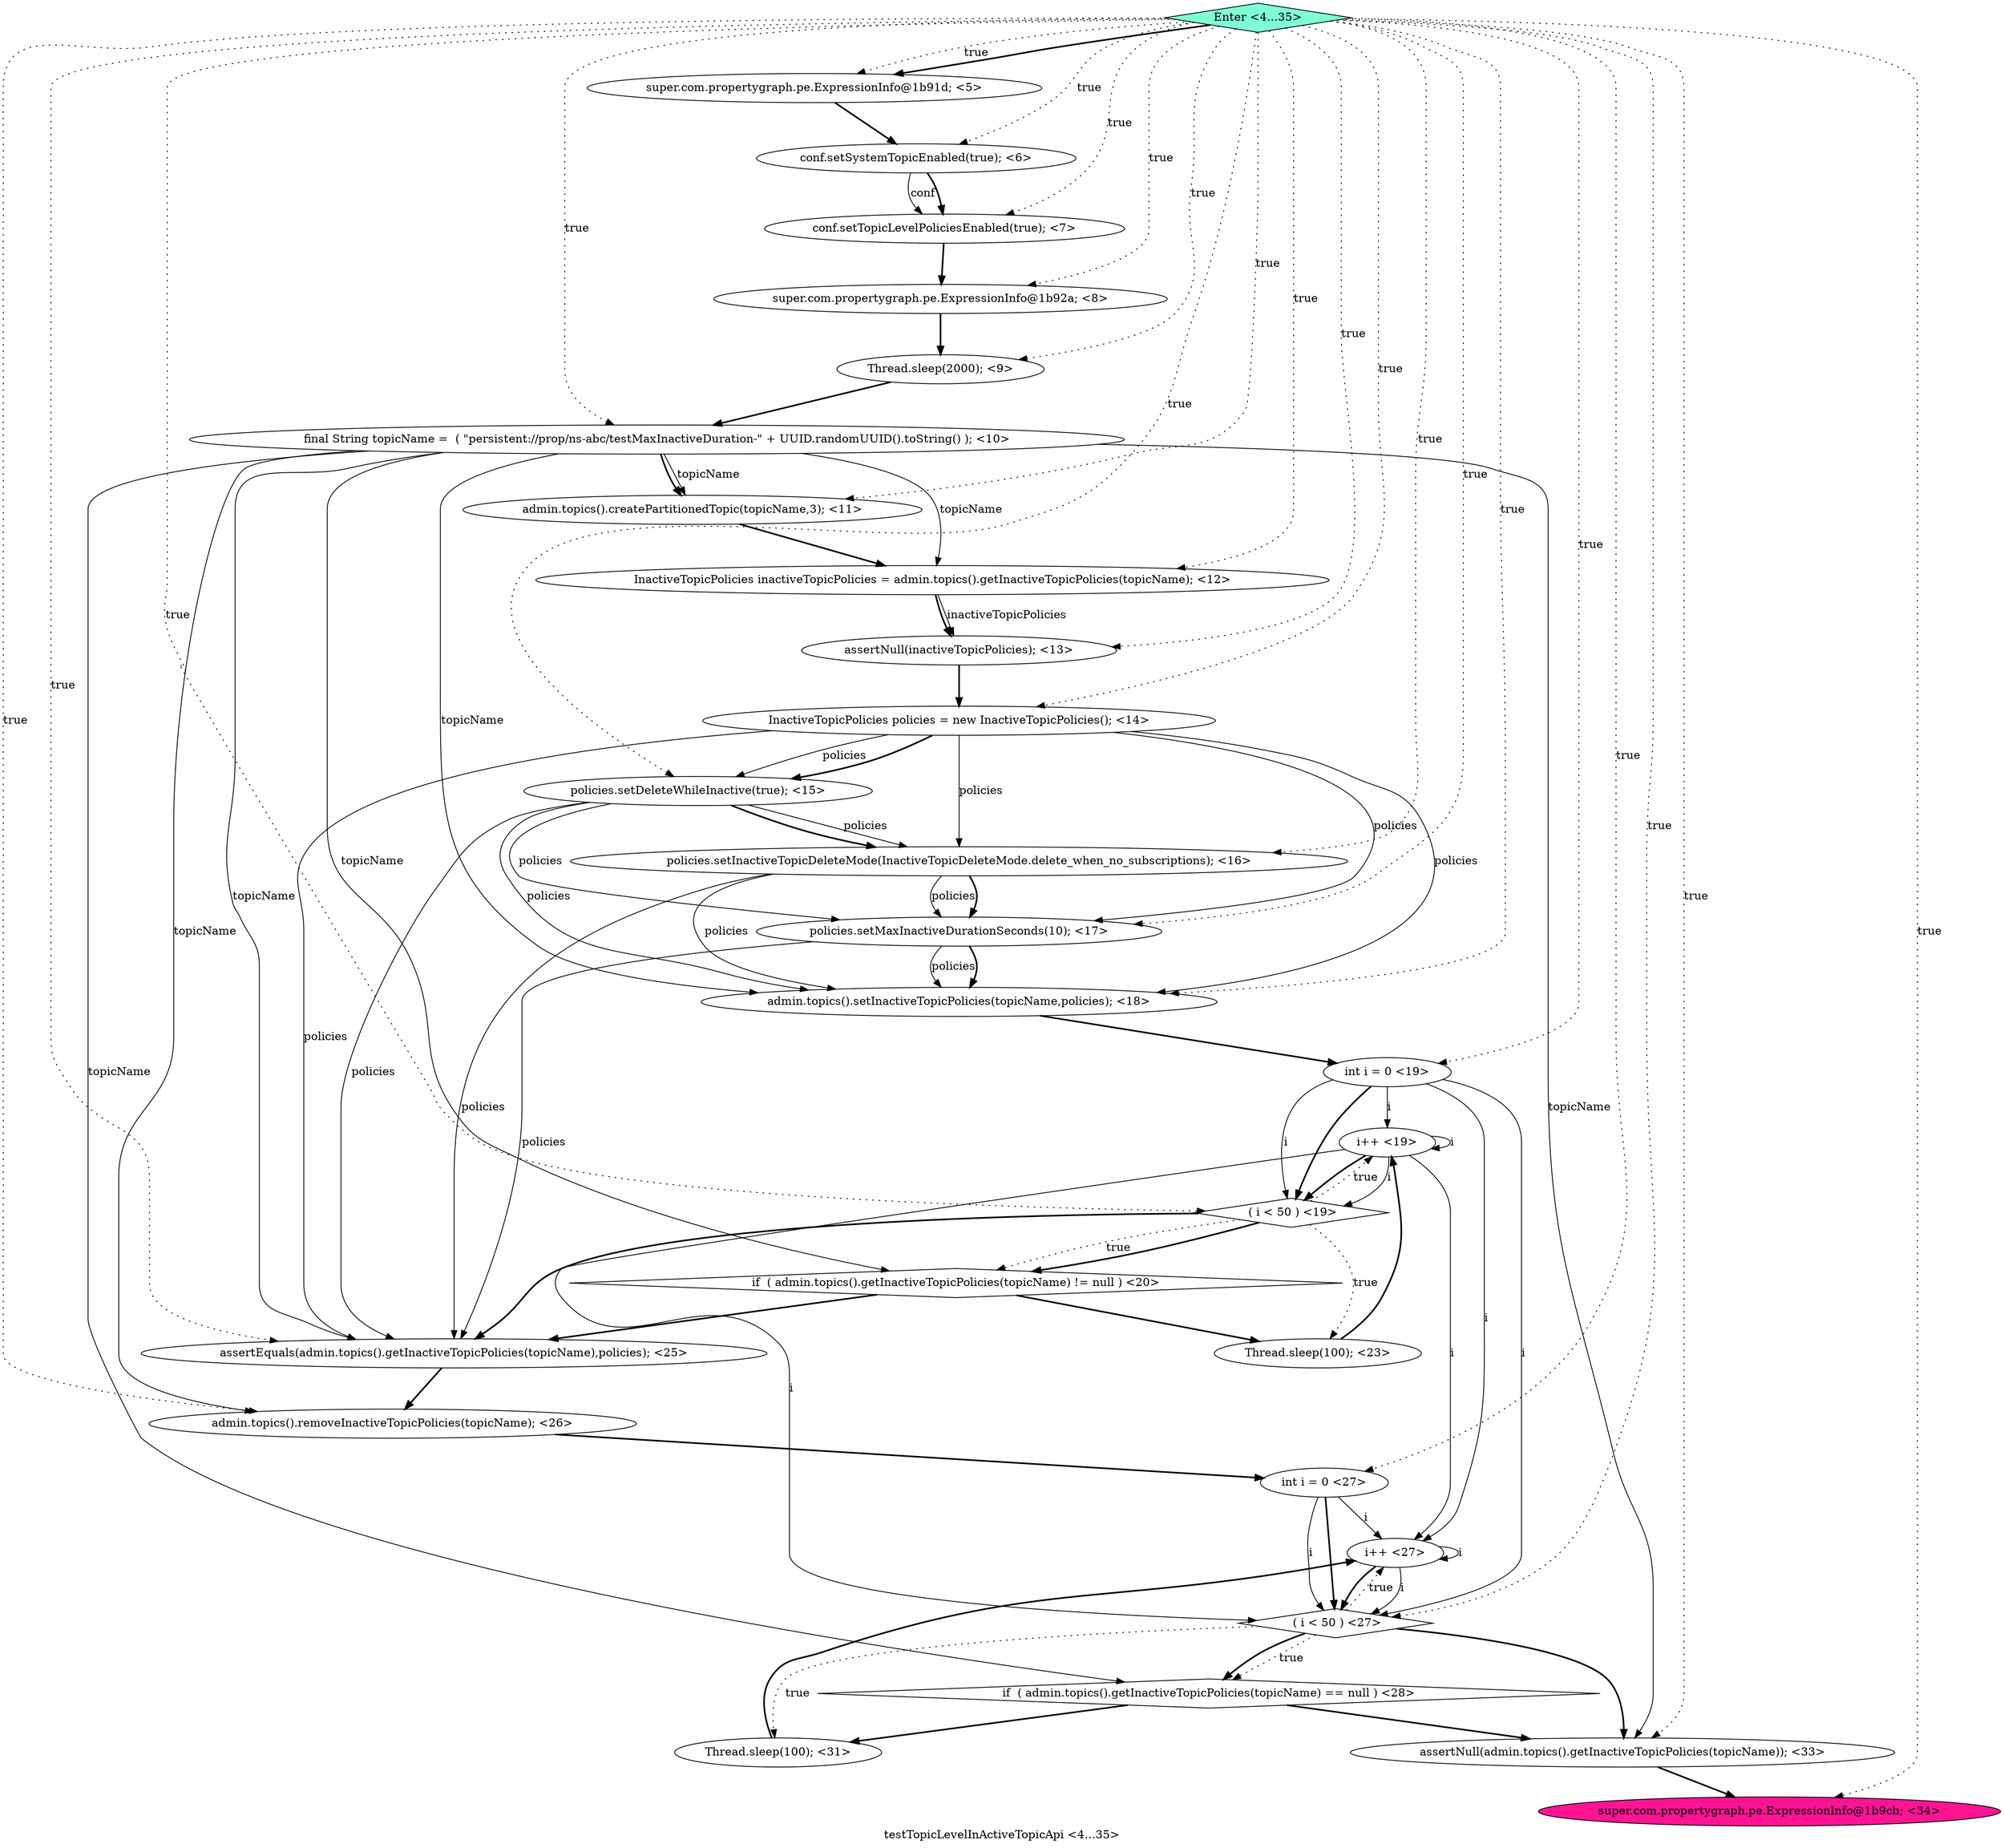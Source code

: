 digraph PDG {
label = "testTopicLevelInActiveTopicApi <4...35>";
0.8 [style = filled, label = "assertNull(inactiveTopicPolicies); <13>", fillcolor = white, shape = ellipse];
0.24 [style = filled, label = "if  ( admin.topics().getInactiveTopicPolicies(topicName) == null ) <28>", fillcolor = white, shape = diamond];
0.26 [style = filled, label = "assertNull(admin.topics().getInactiveTopicPolicies(topicName)); <33>", fillcolor = white, shape = ellipse];
0.3 [style = filled, label = "super.com.propertygraph.pe.ExpressionInfo@1b92a; <8>", fillcolor = white, shape = ellipse];
0.18 [style = filled, label = "Thread.sleep(100); <23>", fillcolor = white, shape = ellipse];
0.28 [style = filled, label = "Enter <4...35>", fillcolor = aquamarine, shape = diamond];
0.16 [style = filled, label = "i++ <19>", fillcolor = white, shape = ellipse];
0.17 [style = filled, label = "if  ( admin.topics().getInactiveTopicPolicies(topicName) != null ) <20>", fillcolor = white, shape = diamond];
0.10 [style = filled, label = "policies.setDeleteWhileInactive(true); <15>", fillcolor = white, shape = ellipse];
0.2 [style = filled, label = "conf.setTopicLevelPoliciesEnabled(true); <7>", fillcolor = white, shape = ellipse];
0.6 [style = filled, label = "admin.topics().createPartitionedTopic(topicName,3); <11>", fillcolor = white, shape = ellipse];
0.14 [style = filled, label = "int i = 0 <19>", fillcolor = white, shape = ellipse];
0.13 [style = filled, label = "admin.topics().setInactiveTopicPolicies(topicName,policies); <18>", fillcolor = white, shape = ellipse];
0.0 [style = filled, label = "super.com.propertygraph.pe.ExpressionInfo@1b91d; <5>", fillcolor = white, shape = ellipse];
0.9 [style = filled, label = "InactiveTopicPolicies policies = new InactiveTopicPolicies(); <14>", fillcolor = white, shape = ellipse];
0.5 [style = filled, label = "final String topicName =  ( \"persistent://prop/ns-abc/testMaxInactiveDuration-\" + UUID.randomUUID().toString() ); <10>", fillcolor = white, shape = ellipse];
0.23 [style = filled, label = "i++ <27>", fillcolor = white, shape = ellipse];
0.12 [style = filled, label = "policies.setMaxInactiveDurationSeconds(10); <17>", fillcolor = white, shape = ellipse];
0.15 [style = filled, label = " ( i < 50 ) <19>", fillcolor = white, shape = diamond];
0.11 [style = filled, label = "policies.setInactiveTopicDeleteMode(InactiveTopicDeleteMode.delete_when_no_subscriptions); <16>", fillcolor = white, shape = ellipse];
0.4 [style = filled, label = "Thread.sleep(2000); <9>", fillcolor = white, shape = ellipse];
0.21 [style = filled, label = "int i = 0 <27>", fillcolor = white, shape = ellipse];
0.25 [style = filled, label = "Thread.sleep(100); <31>", fillcolor = white, shape = ellipse];
0.19 [style = filled, label = "assertEquals(admin.topics().getInactiveTopicPolicies(topicName),policies); <25>", fillcolor = white, shape = ellipse];
0.1 [style = filled, label = "conf.setSystemTopicEnabled(true); <6>", fillcolor = white, shape = ellipse];
0.27 [style = filled, label = "super.com.propertygraph.pe.ExpressionInfo@1b9cb; <34>", fillcolor = deeppink, shape = ellipse];
0.7 [style = filled, label = "InactiveTopicPolicies inactiveTopicPolicies = admin.topics().getInactiveTopicPolicies(topicName); <12>", fillcolor = white, shape = ellipse];
0.22 [style = filled, label = " ( i < 50 ) <27>", fillcolor = white, shape = diamond];
0.20 [style = filled, label = "admin.topics().removeInactiveTopicPolicies(topicName); <26>", fillcolor = white, shape = ellipse];
0.0 -> 0.1 [style = bold, label=""];
0.1 -> 0.2 [style = solid, label="conf"];
0.1 -> 0.2 [style = bold, label=""];
0.2 -> 0.3 [style = bold, label=""];
0.3 -> 0.4 [style = bold, label=""];
0.4 -> 0.5 [style = bold, label=""];
0.5 -> 0.6 [style = solid, label="topicName"];
0.5 -> 0.6 [style = bold, label=""];
0.5 -> 0.7 [style = solid, label="topicName"];
0.5 -> 0.13 [style = solid, label="topicName"];
0.5 -> 0.17 [style = solid, label="topicName"];
0.5 -> 0.19 [style = solid, label="topicName"];
0.5 -> 0.20 [style = solid, label="topicName"];
0.5 -> 0.24 [style = solid, label="topicName"];
0.5 -> 0.26 [style = solid, label="topicName"];
0.6 -> 0.7 [style = bold, label=""];
0.7 -> 0.8 [style = solid, label="inactiveTopicPolicies"];
0.7 -> 0.8 [style = bold, label=""];
0.8 -> 0.9 [style = bold, label=""];
0.9 -> 0.10 [style = solid, label="policies"];
0.9 -> 0.10 [style = bold, label=""];
0.9 -> 0.11 [style = solid, label="policies"];
0.9 -> 0.12 [style = solid, label="policies"];
0.9 -> 0.13 [style = solid, label="policies"];
0.9 -> 0.19 [style = solid, label="policies"];
0.10 -> 0.11 [style = solid, label="policies"];
0.10 -> 0.11 [style = bold, label=""];
0.10 -> 0.12 [style = solid, label="policies"];
0.10 -> 0.13 [style = solid, label="policies"];
0.10 -> 0.19 [style = solid, label="policies"];
0.11 -> 0.12 [style = solid, label="policies"];
0.11 -> 0.12 [style = bold, label=""];
0.11 -> 0.13 [style = solid, label="policies"];
0.11 -> 0.19 [style = solid, label="policies"];
0.12 -> 0.13 [style = solid, label="policies"];
0.12 -> 0.13 [style = bold, label=""];
0.12 -> 0.19 [style = solid, label="policies"];
0.13 -> 0.14 [style = bold, label=""];
0.14 -> 0.15 [style = solid, label="i"];
0.14 -> 0.15 [style = bold, label=""];
0.14 -> 0.16 [style = solid, label="i"];
0.14 -> 0.22 [style = solid, label="i"];
0.14 -> 0.23 [style = solid, label="i"];
0.15 -> 0.16 [style = dotted, label="true"];
0.15 -> 0.17 [style = dotted, label="true"];
0.15 -> 0.17 [style = bold, label=""];
0.15 -> 0.18 [style = dotted, label="true"];
0.15 -> 0.19 [style = bold, label=""];
0.16 -> 0.15 [style = solid, label="i"];
0.16 -> 0.15 [style = bold, label=""];
0.16 -> 0.16 [style = solid, label="i"];
0.16 -> 0.22 [style = solid, label="i"];
0.16 -> 0.23 [style = solid, label="i"];
0.17 -> 0.18 [style = bold, label=""];
0.17 -> 0.19 [style = bold, label=""];
0.18 -> 0.16 [style = bold, label=""];
0.19 -> 0.20 [style = bold, label=""];
0.20 -> 0.21 [style = bold, label=""];
0.21 -> 0.22 [style = solid, label="i"];
0.21 -> 0.22 [style = bold, label=""];
0.21 -> 0.23 [style = solid, label="i"];
0.22 -> 0.23 [style = dotted, label="true"];
0.22 -> 0.24 [style = dotted, label="true"];
0.22 -> 0.24 [style = bold, label=""];
0.22 -> 0.25 [style = dotted, label="true"];
0.22 -> 0.26 [style = bold, label=""];
0.23 -> 0.22 [style = solid, label="i"];
0.23 -> 0.22 [style = bold, label=""];
0.23 -> 0.23 [style = solid, label="i"];
0.24 -> 0.25 [style = bold, label=""];
0.24 -> 0.26 [style = bold, label=""];
0.25 -> 0.23 [style = bold, label=""];
0.26 -> 0.27 [style = bold, label=""];
0.28 -> 0.0 [style = dotted, label="true"];
0.28 -> 0.0 [style = bold, label=""];
0.28 -> 0.1 [style = dotted, label="true"];
0.28 -> 0.2 [style = dotted, label="true"];
0.28 -> 0.3 [style = dotted, label="true"];
0.28 -> 0.4 [style = dotted, label="true"];
0.28 -> 0.5 [style = dotted, label="true"];
0.28 -> 0.6 [style = dotted, label="true"];
0.28 -> 0.7 [style = dotted, label="true"];
0.28 -> 0.8 [style = dotted, label="true"];
0.28 -> 0.9 [style = dotted, label="true"];
0.28 -> 0.10 [style = dotted, label="true"];
0.28 -> 0.11 [style = dotted, label="true"];
0.28 -> 0.12 [style = dotted, label="true"];
0.28 -> 0.13 [style = dotted, label="true"];
0.28 -> 0.14 [style = dotted, label="true"];
0.28 -> 0.15 [style = dotted, label="true"];
0.28 -> 0.19 [style = dotted, label="true"];
0.28 -> 0.20 [style = dotted, label="true"];
0.28 -> 0.21 [style = dotted, label="true"];
0.28 -> 0.22 [style = dotted, label="true"];
0.28 -> 0.26 [style = dotted, label="true"];
0.28 -> 0.27 [style = dotted, label="true"];
}
